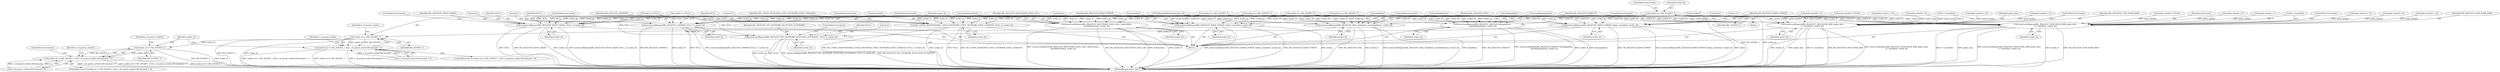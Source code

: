 digraph "0_Android_cd5f15f588a5d27e99ba12f057245bfe507f8c42@API" {
"1000364" [label="(Call,socket_id = RIL_SOCKET_1)"];
"1000377" [label="(Call,issueLocalRequest(RIL_REQUEST_RESET_RADIO, NULL, 0, socket_id))"];
"1000389" [label="(Call,issueLocalRequest(RIL_REQUEST_RADIO_POWER, &data, sizeof(int), socket_id))"];
"1000398" [label="(Call,socket_id == RIL_SOCKET_1)"];
"1000397" [label="(Call,socket_id == RIL_SOCKET_1 && s_ril_param_socket.fdCommand > 0)"];
"1000420" [label="(Call,socket_id == RIL_SOCKET_2)"];
"1000419" [label="(Call,socket_id == RIL_SOCKET_2 && s_ril_param_socket2.fdCommand > 0)"];
"1000443" [label="(Call,RIL_UNSOL_RESPONSE(RIL_UNSOL_RESPONSE_VOICE_NETWORK_STATE_CHANGED, NULL, 0, socket_id))"];
"1000482" [label="(Call,issueLocalRequest(RIL_REQUEST_OEM_HOOK_RAW, qxdm_data,\n 6 * sizeof(int), socket_id))"];
"1000524" [label="(Call,issueLocalRequest(RIL_REQUEST_OEM_HOOK_RAW, qxdm_data,\n 6 * sizeof(int), socket_id))"];
"1000539" [label="(Call,issueLocalRequest(RIL_REQUEST_RADIO_POWER, &data, sizeof(int), socket_id))"];
"1000548" [label="(Call,issueLocalRequest(RIL_REQUEST_SET_NETWORK_SELECTION_AUTOMATIC, NULL, 0, socket_id))"];
"1000557" [label="(Call,issueLocalRequest(RIL_REQUEST_DEACTIVATE_DATA_CALL, &deactData,\n sizeof(deactData), socket_id))"];
"1000596" [label="(Call,issueLocalRequest(RIL_REQUEST_DIAL, &dialData, sizeof(dialData), socket_id))"];
"1000607" [label="(Call,issueLocalRequest(RIL_REQUEST_ANSWER, NULL, 0, socket_id))"];
"1000616" [label="(Call,issueLocalRequest(RIL_REQUEST_HANGUP, &hangupData,\n sizeof(hangupData), socket_id))"];
"1000596" [label="(Call,issueLocalRequest(RIL_REQUEST_DIAL, &dialData, sizeof(dialData), socket_id))"];
"1000541" [label="(Call,&data)"];
"1000603" [label="(ControlStructure,break;)"];
"1000482" [label="(Call,issueLocalRequest(RIL_REQUEST_OEM_HOOK_RAW, qxdm_data,\n 6 * sizeof(int), socket_id))"];
"1000494" [label="(Call,qxdm_data[0] = 65536)"];
"1000452" [label="(Call,qxdm_data[0] = 65536)"];
"1000547" [label="(Literal,2)"];
"1000484" [label="(Identifier,qxdm_data)"];
"1000489" [label="(Identifier,socket_id)"];
"1000344" [label="(Call,socket_id = RIL_SOCKET_1)"];
"1000540" [label="(Identifier,RIL_REQUEST_RADIO_POWER)"];
"1000524" [label="(Call,issueLocalRequest(RIL_REQUEST_OEM_HOOK_RAW, qxdm_data,\n 6 * sizeof(int), socket_id))"];
"1000543" [label="(Call,sizeof(int))"];
"1000602" [label="(Identifier,socket_id)"];
"1000545" [label="(Identifier,socket_id)"];
"1000609" [label="(Identifier,NULL)"];
"1000499" [label="(Call,qxdm_data[1] = 16)"];
"1000618" [label="(Call,&hangupData)"];
"1000612" [label="(ControlStructure,break;)"];
"1000472" [label="(Call,qxdm_data[4] = 0)"];
"1000422" [label="(Identifier,RIL_SOCKET_2)"];
"1000620" [label="(Call,sizeof(hangupData))"];
"1000561" [label="(Call,sizeof(deactData))"];
"1000550" [label="(Identifier,NULL)"];
"1000616" [label="(Call,issueLocalRequest(RIL_REQUEST_HANGUP, &hangupData,\n sizeof(hangupData), socket_id))"];
"1000381" [label="(Identifier,socket_id)"];
"1000146" [label="(Call,rilSocketIdToString(socket_id))"];
"1000377" [label="(Call,issueLocalRequest(RIL_REQUEST_RESET_RADIO, NULL, 0, socket_id))"];
"1000445" [label="(Identifier,NULL)"];
"1000403" [label="(Identifier,s_ril_param_socket)"];
"1000393" [label="(Call,sizeof(int))"];
"1000446" [label="(Literal,0)"];
"1000398" [label="(Call,socket_id == RIL_SOCKET_1)"];
"1000419" [label="(Call,socket_id == RIL_SOCKET_2 && s_ril_param_socket2.fdCommand > 0)"];
"1000519" [label="(Call,qxdm_data[5] = 8)"];
"1000509" [label="(Call,qxdm_data[3] = 32)"];
"1000203" [label="(Call,args == NULL)"];
"1000551" [label="(Literal,0)"];
"1000462" [label="(Call,qxdm_data[2] = 1)"];
"1000633" [label="(MethodReturn,static void)"];
"1000607" [label="(Call,issueLocalRequest(RIL_REQUEST_ANSWER, NULL, 0, socket_id))"];
"1000617" [label="(Identifier,RIL_REQUEST_HANGUP)"];
"1000490" [label="(ControlStructure,break;)"];
"1000600" [label="(Call,sizeof(dialData))"];
"1000526" [label="(Identifier,qxdm_data)"];
"1000367" [label="(ControlStructure,break;)"];
"1000504" [label="(Call,qxdm_data[2] = 0)"];
"1000611" [label="(Identifier,socket_id)"];
"1000532" [label="(ControlStructure,break;)"];
"1000389" [label="(Call,issueLocalRequest(RIL_REQUEST_RADIO_POWER, &data, sizeof(int), socket_id))"];
"1000397" [label="(Call,socket_id == RIL_SOCKET_1 && s_ril_param_socket.fdCommand > 0)"];
"1000558" [label="(Identifier,RIL_REQUEST_DEACTIVATE_DATA_CALL)"];
"1000380" [label="(Literal,0)"];
"1000395" [label="(Identifier,socket_id)"];
"1000563" [label="(Identifier,socket_id)"];
"1000457" [label="(Call,qxdm_data[1] = 16)"];
"1000444" [label="(Identifier,RIL_UNSOL_RESPONSE_VOICE_NETWORK_STATE_CHANGED)"];
"1000622" [label="(Identifier,socket_id)"];
"1000364" [label="(Call,socket_id = RIL_SOCKET_1)"];
"1000418" [label="(ControlStructure,if (socket_id == RIL_SOCKET_2 && s_ril_param_socket2.fdCommand > 0))"];
"1000379" [label="(Identifier,NULL)"];
"1000400" [label="(Identifier,RIL_SOCKET_1)"];
"1000366" [label="(Identifier,RIL_SOCKET_1)"];
"1000391" [label="(Call,&data)"];
"1000549" [label="(Identifier,RIL_REQUEST_SET_NETWORK_SELECTION_AUTOMATIC)"];
"1000548" [label="(Call,issueLocalRequest(RIL_REQUEST_SET_NETWORK_SELECTION_AUTOMATIC, NULL, 0, socket_id))"];
"1000539" [label="(Call,issueLocalRequest(RIL_REQUEST_RADIO_POWER, &data, sizeof(int), socket_id))"];
"1000623" [label="(ControlStructure,break;)"];
"1000423" [label="(Call,s_ril_param_socket2.fdCommand > 0)"];
"1000420" [label="(Call,socket_id == RIL_SOCKET_2)"];
"1000431" [label="(Identifier,s_ril_param_socket2)"];
"1000382" [label="(ControlStructure,break;)"];
"1000399" [label="(Identifier,socket_id)"];
"1000608" [label="(Identifier,RIL_REQUEST_ANSWER)"];
"1000390" [label="(Identifier,RIL_REQUEST_RADIO_POWER)"];
"1000349" [label="(Call,socket_id = RIL_SOCKET_2)"];
"1000531" [label="(Identifier,socket_id)"];
"1000401" [label="(Call,s_ril_param_socket.fdCommand > 0)"];
"1000597" [label="(Identifier,RIL_REQUEST_DIAL)"];
"1000373" [label="(Block,)"];
"1000525" [label="(Identifier,RIL_REQUEST_OEM_HOOK_RAW)"];
"1000559" [label="(Call,&deactData)"];
"1000598" [label="(Call,&dialData)"];
"1000274" [label="(Call,args[i] == NULL)"];
"1000485" [label="(Call,6 * sizeof(int))"];
"1000448" [label="(ControlStructure,break;)"];
"1000553" [label="(ControlStructure,break;)"];
"1000365" [label="(Identifier,socket_id)"];
"1000527" [label="(Call,6 * sizeof(int))"];
"1000514" [label="(Call,qxdm_data[4] = 0)"];
"1000564" [label="(ControlStructure,break;)"];
"1000354" [label="(Call,socket_id = RIL_SOCKET_3)"];
"1000425" [label="(Identifier,s_ril_param_socket2)"];
"1000447" [label="(Identifier,socket_id)"];
"1000342" [label="(Block,)"];
"1000610" [label="(Literal,0)"];
"1000557" [label="(Call,issueLocalRequest(RIL_REQUEST_DEACTIVATE_DATA_CALL, &deactData,\n sizeof(deactData), socket_id))"];
"1000477" [label="(Call,qxdm_data[5] = 8)"];
"1000396" [label="(ControlStructure,if (socket_id == RIL_SOCKET_1 && s_ril_param_socket.fdCommand > 0))"];
"1000467" [label="(Call,qxdm_data[3] = 32)"];
"1000483" [label="(Identifier,RIL_REQUEST_OEM_HOOK_RAW)"];
"1000552" [label="(Identifier,socket_id)"];
"1000359" [label="(Call,socket_id = RIL_SOCKET_4)"];
"1000439" [label="(ControlStructure,break;)"];
"1000378" [label="(Identifier,RIL_REQUEST_RESET_RADIO)"];
"1000409" [label="(Identifier,s_ril_param_socket)"];
"1000421" [label="(Identifier,socket_id)"];
"1000443" [label="(Call,RIL_UNSOL_RESPONSE(RIL_UNSOL_RESPONSE_VOICE_NETWORK_STATE_CHANGED, NULL, 0, socket_id))"];
"1000364" -> "1000342"  [label="AST: "];
"1000364" -> "1000366"  [label="CFG: "];
"1000365" -> "1000364"  [label="AST: "];
"1000366" -> "1000364"  [label="AST: "];
"1000367" -> "1000364"  [label="CFG: "];
"1000364" -> "1000633"  [label="DDG: socket_id"];
"1000364" -> "1000633"  [label="DDG: RIL_SOCKET_1"];
"1000364" -> "1000377"  [label="DDG: socket_id"];
"1000364" -> "1000389"  [label="DDG: socket_id"];
"1000364" -> "1000443"  [label="DDG: socket_id"];
"1000364" -> "1000482"  [label="DDG: socket_id"];
"1000364" -> "1000524"  [label="DDG: socket_id"];
"1000364" -> "1000539"  [label="DDG: socket_id"];
"1000364" -> "1000557"  [label="DDG: socket_id"];
"1000364" -> "1000596"  [label="DDG: socket_id"];
"1000364" -> "1000607"  [label="DDG: socket_id"];
"1000364" -> "1000616"  [label="DDG: socket_id"];
"1000377" -> "1000373"  [label="AST: "];
"1000377" -> "1000381"  [label="CFG: "];
"1000378" -> "1000377"  [label="AST: "];
"1000379" -> "1000377"  [label="AST: "];
"1000380" -> "1000377"  [label="AST: "];
"1000381" -> "1000377"  [label="AST: "];
"1000382" -> "1000377"  [label="CFG: "];
"1000377" -> "1000633"  [label="DDG: issueLocalRequest(RIL_REQUEST_RESET_RADIO, NULL, 0, socket_id)"];
"1000377" -> "1000633"  [label="DDG: NULL"];
"1000377" -> "1000633"  [label="DDG: RIL_REQUEST_RESET_RADIO"];
"1000377" -> "1000633"  [label="DDG: socket_id"];
"1000274" -> "1000377"  [label="DDG: NULL"];
"1000203" -> "1000377"  [label="DDG: NULL"];
"1000349" -> "1000377"  [label="DDG: socket_id"];
"1000359" -> "1000377"  [label="DDG: socket_id"];
"1000344" -> "1000377"  [label="DDG: socket_id"];
"1000146" -> "1000377"  [label="DDG: socket_id"];
"1000354" -> "1000377"  [label="DDG: socket_id"];
"1000389" -> "1000373"  [label="AST: "];
"1000389" -> "1000395"  [label="CFG: "];
"1000390" -> "1000389"  [label="AST: "];
"1000391" -> "1000389"  [label="AST: "];
"1000393" -> "1000389"  [label="AST: "];
"1000395" -> "1000389"  [label="AST: "];
"1000399" -> "1000389"  [label="CFG: "];
"1000389" -> "1000633"  [label="DDG: issueLocalRequest(RIL_REQUEST_RADIO_POWER, &data, sizeof(int), socket_id)"];
"1000389" -> "1000633"  [label="DDG: RIL_REQUEST_RADIO_POWER"];
"1000389" -> "1000633"  [label="DDG: &data"];
"1000349" -> "1000389"  [label="DDG: socket_id"];
"1000359" -> "1000389"  [label="DDG: socket_id"];
"1000344" -> "1000389"  [label="DDG: socket_id"];
"1000146" -> "1000389"  [label="DDG: socket_id"];
"1000354" -> "1000389"  [label="DDG: socket_id"];
"1000389" -> "1000398"  [label="DDG: socket_id"];
"1000398" -> "1000397"  [label="AST: "];
"1000398" -> "1000400"  [label="CFG: "];
"1000399" -> "1000398"  [label="AST: "];
"1000400" -> "1000398"  [label="AST: "];
"1000403" -> "1000398"  [label="CFG: "];
"1000397" -> "1000398"  [label="CFG: "];
"1000398" -> "1000633"  [label="DDG: RIL_SOCKET_1"];
"1000398" -> "1000633"  [label="DDG: socket_id"];
"1000398" -> "1000397"  [label="DDG: socket_id"];
"1000398" -> "1000397"  [label="DDG: RIL_SOCKET_1"];
"1000398" -> "1000420"  [label="DDG: socket_id"];
"1000397" -> "1000396"  [label="AST: "];
"1000397" -> "1000401"  [label="CFG: "];
"1000401" -> "1000397"  [label="AST: "];
"1000409" -> "1000397"  [label="CFG: "];
"1000421" -> "1000397"  [label="CFG: "];
"1000397" -> "1000633"  [label="DDG: socket_id == RIL_SOCKET_1 && s_ril_param_socket.fdCommand > 0"];
"1000397" -> "1000633"  [label="DDG: socket_id == RIL_SOCKET_1"];
"1000397" -> "1000633"  [label="DDG: s_ril_param_socket.fdCommand > 0"];
"1000401" -> "1000397"  [label="DDG: s_ril_param_socket.fdCommand"];
"1000401" -> "1000397"  [label="DDG: 0"];
"1000420" -> "1000419"  [label="AST: "];
"1000420" -> "1000422"  [label="CFG: "];
"1000421" -> "1000420"  [label="AST: "];
"1000422" -> "1000420"  [label="AST: "];
"1000425" -> "1000420"  [label="CFG: "];
"1000419" -> "1000420"  [label="CFG: "];
"1000420" -> "1000633"  [label="DDG: RIL_SOCKET_2"];
"1000420" -> "1000633"  [label="DDG: socket_id"];
"1000420" -> "1000419"  [label="DDG: socket_id"];
"1000420" -> "1000419"  [label="DDG: RIL_SOCKET_2"];
"1000419" -> "1000418"  [label="AST: "];
"1000419" -> "1000423"  [label="CFG: "];
"1000423" -> "1000419"  [label="AST: "];
"1000431" -> "1000419"  [label="CFG: "];
"1000439" -> "1000419"  [label="CFG: "];
"1000419" -> "1000633"  [label="DDG: socket_id == RIL_SOCKET_2"];
"1000419" -> "1000633"  [label="DDG: s_ril_param_socket2.fdCommand > 0"];
"1000419" -> "1000633"  [label="DDG: socket_id == RIL_SOCKET_2 && s_ril_param_socket2.fdCommand > 0"];
"1000423" -> "1000419"  [label="DDG: s_ril_param_socket2.fdCommand"];
"1000423" -> "1000419"  [label="DDG: 0"];
"1000443" -> "1000373"  [label="AST: "];
"1000443" -> "1000447"  [label="CFG: "];
"1000444" -> "1000443"  [label="AST: "];
"1000445" -> "1000443"  [label="AST: "];
"1000446" -> "1000443"  [label="AST: "];
"1000447" -> "1000443"  [label="AST: "];
"1000448" -> "1000443"  [label="CFG: "];
"1000443" -> "1000633"  [label="DDG: RIL_UNSOL_RESPONSE(RIL_UNSOL_RESPONSE_VOICE_NETWORK_STATE_CHANGED, NULL, 0, socket_id)"];
"1000443" -> "1000633"  [label="DDG: socket_id"];
"1000443" -> "1000633"  [label="DDG: NULL"];
"1000443" -> "1000633"  [label="DDG: RIL_UNSOL_RESPONSE_VOICE_NETWORK_STATE_CHANGED"];
"1000274" -> "1000443"  [label="DDG: NULL"];
"1000203" -> "1000443"  [label="DDG: NULL"];
"1000349" -> "1000443"  [label="DDG: socket_id"];
"1000359" -> "1000443"  [label="DDG: socket_id"];
"1000344" -> "1000443"  [label="DDG: socket_id"];
"1000146" -> "1000443"  [label="DDG: socket_id"];
"1000354" -> "1000443"  [label="DDG: socket_id"];
"1000482" -> "1000373"  [label="AST: "];
"1000482" -> "1000489"  [label="CFG: "];
"1000483" -> "1000482"  [label="AST: "];
"1000484" -> "1000482"  [label="AST: "];
"1000485" -> "1000482"  [label="AST: "];
"1000489" -> "1000482"  [label="AST: "];
"1000490" -> "1000482"  [label="CFG: "];
"1000482" -> "1000633"  [label="DDG: socket_id"];
"1000482" -> "1000633"  [label="DDG: RIL_REQUEST_OEM_HOOK_RAW"];
"1000482" -> "1000633"  [label="DDG: 6 * sizeof(int)"];
"1000482" -> "1000633"  [label="DDG: qxdm_data"];
"1000482" -> "1000633"  [label="DDG: issueLocalRequest(RIL_REQUEST_OEM_HOOK_RAW, qxdm_data,\n 6 * sizeof(int), socket_id)"];
"1000467" -> "1000482"  [label="DDG: qxdm_data[3]"];
"1000462" -> "1000482"  [label="DDG: qxdm_data[2]"];
"1000452" -> "1000482"  [label="DDG: qxdm_data[0]"];
"1000472" -> "1000482"  [label="DDG: qxdm_data[4]"];
"1000457" -> "1000482"  [label="DDG: qxdm_data[1]"];
"1000477" -> "1000482"  [label="DDG: qxdm_data[5]"];
"1000485" -> "1000482"  [label="DDG: 6"];
"1000349" -> "1000482"  [label="DDG: socket_id"];
"1000359" -> "1000482"  [label="DDG: socket_id"];
"1000344" -> "1000482"  [label="DDG: socket_id"];
"1000146" -> "1000482"  [label="DDG: socket_id"];
"1000354" -> "1000482"  [label="DDG: socket_id"];
"1000524" -> "1000373"  [label="AST: "];
"1000524" -> "1000531"  [label="CFG: "];
"1000525" -> "1000524"  [label="AST: "];
"1000526" -> "1000524"  [label="AST: "];
"1000527" -> "1000524"  [label="AST: "];
"1000531" -> "1000524"  [label="AST: "];
"1000532" -> "1000524"  [label="CFG: "];
"1000524" -> "1000633"  [label="DDG: RIL_REQUEST_OEM_HOOK_RAW"];
"1000524" -> "1000633"  [label="DDG: issueLocalRequest(RIL_REQUEST_OEM_HOOK_RAW, qxdm_data,\n 6 * sizeof(int), socket_id)"];
"1000524" -> "1000633"  [label="DDG: socket_id"];
"1000524" -> "1000633"  [label="DDG: qxdm_data"];
"1000524" -> "1000633"  [label="DDG: 6 * sizeof(int)"];
"1000519" -> "1000524"  [label="DDG: qxdm_data[5]"];
"1000514" -> "1000524"  [label="DDG: qxdm_data[4]"];
"1000494" -> "1000524"  [label="DDG: qxdm_data[0]"];
"1000499" -> "1000524"  [label="DDG: qxdm_data[1]"];
"1000504" -> "1000524"  [label="DDG: qxdm_data[2]"];
"1000509" -> "1000524"  [label="DDG: qxdm_data[3]"];
"1000527" -> "1000524"  [label="DDG: 6"];
"1000349" -> "1000524"  [label="DDG: socket_id"];
"1000359" -> "1000524"  [label="DDG: socket_id"];
"1000344" -> "1000524"  [label="DDG: socket_id"];
"1000146" -> "1000524"  [label="DDG: socket_id"];
"1000354" -> "1000524"  [label="DDG: socket_id"];
"1000539" -> "1000373"  [label="AST: "];
"1000539" -> "1000545"  [label="CFG: "];
"1000540" -> "1000539"  [label="AST: "];
"1000541" -> "1000539"  [label="AST: "];
"1000543" -> "1000539"  [label="AST: "];
"1000545" -> "1000539"  [label="AST: "];
"1000547" -> "1000539"  [label="CFG: "];
"1000539" -> "1000633"  [label="DDG: RIL_REQUEST_RADIO_POWER"];
"1000539" -> "1000633"  [label="DDG: issueLocalRequest(RIL_REQUEST_RADIO_POWER, &data, sizeof(int), socket_id)"];
"1000539" -> "1000633"  [label="DDG: &data"];
"1000349" -> "1000539"  [label="DDG: socket_id"];
"1000359" -> "1000539"  [label="DDG: socket_id"];
"1000344" -> "1000539"  [label="DDG: socket_id"];
"1000146" -> "1000539"  [label="DDG: socket_id"];
"1000354" -> "1000539"  [label="DDG: socket_id"];
"1000539" -> "1000548"  [label="DDG: socket_id"];
"1000548" -> "1000373"  [label="AST: "];
"1000548" -> "1000552"  [label="CFG: "];
"1000549" -> "1000548"  [label="AST: "];
"1000550" -> "1000548"  [label="AST: "];
"1000551" -> "1000548"  [label="AST: "];
"1000552" -> "1000548"  [label="AST: "];
"1000553" -> "1000548"  [label="CFG: "];
"1000548" -> "1000633"  [label="DDG: NULL"];
"1000548" -> "1000633"  [label="DDG: issueLocalRequest(RIL_REQUEST_SET_NETWORK_SELECTION_AUTOMATIC, NULL, 0, socket_id)"];
"1000548" -> "1000633"  [label="DDG: RIL_REQUEST_SET_NETWORK_SELECTION_AUTOMATIC"];
"1000548" -> "1000633"  [label="DDG: socket_id"];
"1000274" -> "1000548"  [label="DDG: NULL"];
"1000203" -> "1000548"  [label="DDG: NULL"];
"1000557" -> "1000373"  [label="AST: "];
"1000557" -> "1000563"  [label="CFG: "];
"1000558" -> "1000557"  [label="AST: "];
"1000559" -> "1000557"  [label="AST: "];
"1000561" -> "1000557"  [label="AST: "];
"1000563" -> "1000557"  [label="AST: "];
"1000564" -> "1000557"  [label="CFG: "];
"1000557" -> "1000633"  [label="DDG: socket_id"];
"1000557" -> "1000633"  [label="DDG: issueLocalRequest(RIL_REQUEST_DEACTIVATE_DATA_CALL, &deactData,\n sizeof(deactData), socket_id)"];
"1000557" -> "1000633"  [label="DDG: RIL_REQUEST_DEACTIVATE_DATA_CALL"];
"1000557" -> "1000633"  [label="DDG: &deactData"];
"1000349" -> "1000557"  [label="DDG: socket_id"];
"1000359" -> "1000557"  [label="DDG: socket_id"];
"1000344" -> "1000557"  [label="DDG: socket_id"];
"1000146" -> "1000557"  [label="DDG: socket_id"];
"1000354" -> "1000557"  [label="DDG: socket_id"];
"1000596" -> "1000373"  [label="AST: "];
"1000596" -> "1000602"  [label="CFG: "];
"1000597" -> "1000596"  [label="AST: "];
"1000598" -> "1000596"  [label="AST: "];
"1000600" -> "1000596"  [label="AST: "];
"1000602" -> "1000596"  [label="AST: "];
"1000603" -> "1000596"  [label="CFG: "];
"1000596" -> "1000633"  [label="DDG: &dialData"];
"1000596" -> "1000633"  [label="DDG: RIL_REQUEST_DIAL"];
"1000596" -> "1000633"  [label="DDG: socket_id"];
"1000596" -> "1000633"  [label="DDG: issueLocalRequest(RIL_REQUEST_DIAL, &dialData, sizeof(dialData), socket_id)"];
"1000349" -> "1000596"  [label="DDG: socket_id"];
"1000359" -> "1000596"  [label="DDG: socket_id"];
"1000344" -> "1000596"  [label="DDG: socket_id"];
"1000146" -> "1000596"  [label="DDG: socket_id"];
"1000354" -> "1000596"  [label="DDG: socket_id"];
"1000607" -> "1000373"  [label="AST: "];
"1000607" -> "1000611"  [label="CFG: "];
"1000608" -> "1000607"  [label="AST: "];
"1000609" -> "1000607"  [label="AST: "];
"1000610" -> "1000607"  [label="AST: "];
"1000611" -> "1000607"  [label="AST: "];
"1000612" -> "1000607"  [label="CFG: "];
"1000607" -> "1000633"  [label="DDG: issueLocalRequest(RIL_REQUEST_ANSWER, NULL, 0, socket_id)"];
"1000607" -> "1000633"  [label="DDG: RIL_REQUEST_ANSWER"];
"1000607" -> "1000633"  [label="DDG: socket_id"];
"1000607" -> "1000633"  [label="DDG: NULL"];
"1000274" -> "1000607"  [label="DDG: NULL"];
"1000203" -> "1000607"  [label="DDG: NULL"];
"1000349" -> "1000607"  [label="DDG: socket_id"];
"1000359" -> "1000607"  [label="DDG: socket_id"];
"1000344" -> "1000607"  [label="DDG: socket_id"];
"1000146" -> "1000607"  [label="DDG: socket_id"];
"1000354" -> "1000607"  [label="DDG: socket_id"];
"1000616" -> "1000373"  [label="AST: "];
"1000616" -> "1000622"  [label="CFG: "];
"1000617" -> "1000616"  [label="AST: "];
"1000618" -> "1000616"  [label="AST: "];
"1000620" -> "1000616"  [label="AST: "];
"1000622" -> "1000616"  [label="AST: "];
"1000623" -> "1000616"  [label="CFG: "];
"1000616" -> "1000633"  [label="DDG: socket_id"];
"1000616" -> "1000633"  [label="DDG: &hangupData"];
"1000616" -> "1000633"  [label="DDG: RIL_REQUEST_HANGUP"];
"1000616" -> "1000633"  [label="DDG: issueLocalRequest(RIL_REQUEST_HANGUP, &hangupData,\n sizeof(hangupData), socket_id)"];
"1000349" -> "1000616"  [label="DDG: socket_id"];
"1000359" -> "1000616"  [label="DDG: socket_id"];
"1000344" -> "1000616"  [label="DDG: socket_id"];
"1000146" -> "1000616"  [label="DDG: socket_id"];
"1000354" -> "1000616"  [label="DDG: socket_id"];
}
